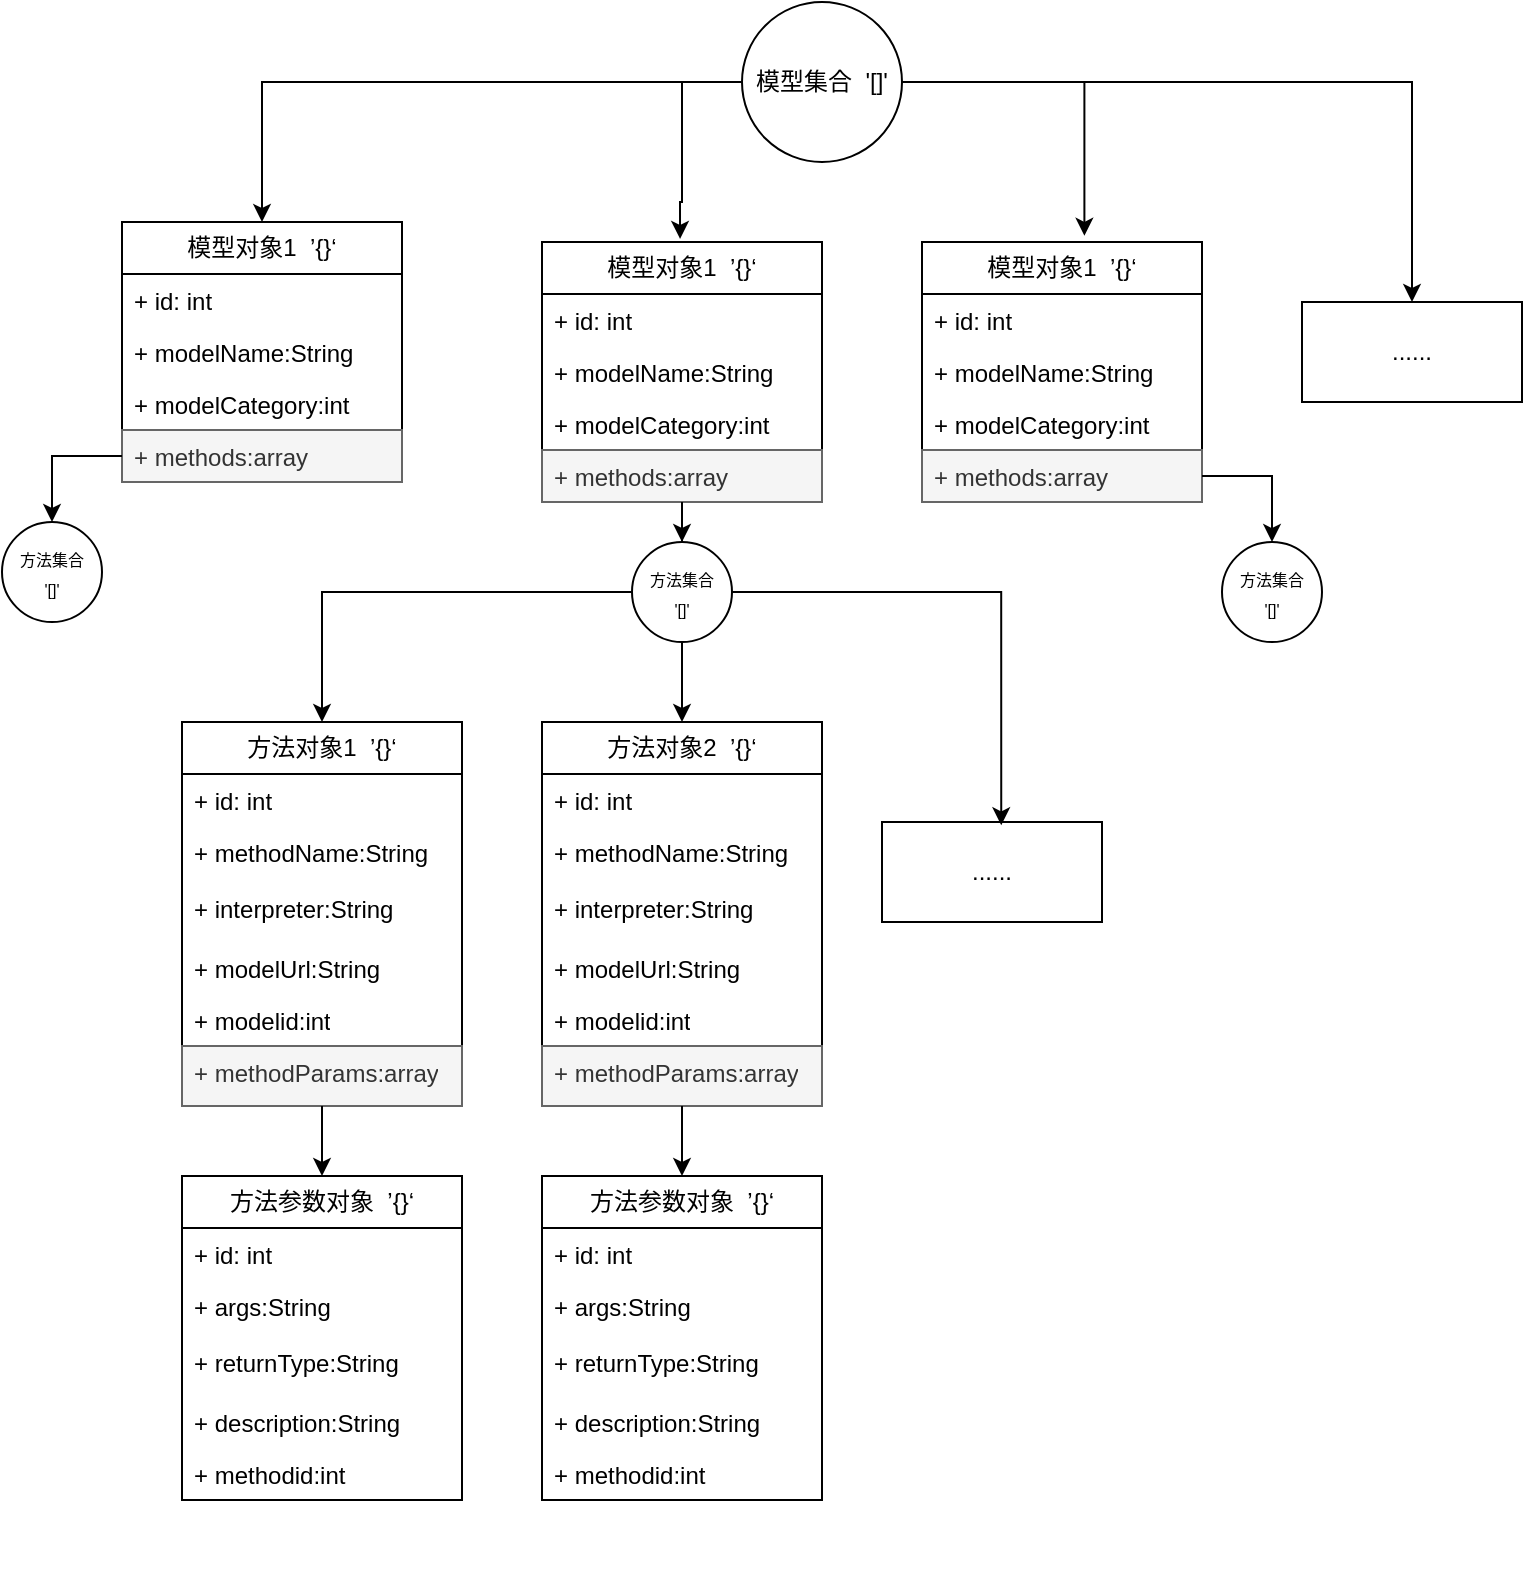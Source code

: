 <mxfile version="24.1.0" type="github">
  <diagram name="第 1 页" id="2eAgeC-R04hNYni1SeuB">
    <mxGraphModel dx="2718" dy="1548" grid="1" gridSize="10" guides="1" tooltips="1" connect="1" arrows="1" fold="1" page="1" pageScale="1" pageWidth="1169" pageHeight="827" math="0" shadow="0">
      <root>
        <mxCell id="0" />
        <mxCell id="1" parent="0" />
        <mxCell id="SbAz0DDFr4h_F-9t35oi-6" style="edgeStyle=orthogonalEdgeStyle;rounded=0;orthogonalLoop=1;jettySize=auto;html=1;entryX=0.5;entryY=0;entryDx=0;entryDy=0;exitX=0;exitY=0.5;exitDx=0;exitDy=0;" edge="1" parent="1" source="SbAz0DDFr4h_F-9t35oi-1" target="SbAz0DDFr4h_F-9t35oi-14">
          <mxGeometry relative="1" as="geometry">
            <mxPoint x="590.0" y="80.034" as="sourcePoint" />
            <mxPoint x="320.034" y="200" as="targetPoint" />
          </mxGeometry>
        </mxCell>
        <mxCell id="SbAz0DDFr4h_F-9t35oi-9" style="edgeStyle=orthogonalEdgeStyle;rounded=0;orthogonalLoop=1;jettySize=auto;html=1;entryX=0.5;entryY=0;entryDx=0;entryDy=0;" edge="1" parent="1" source="SbAz0DDFr4h_F-9t35oi-1" target="SbAz0DDFr4h_F-9t35oi-53">
          <mxGeometry relative="1" as="geometry">
            <mxPoint x="920" y="200" as="targetPoint" />
          </mxGeometry>
        </mxCell>
        <mxCell id="SbAz0DDFr4h_F-9t35oi-1" value="模型集合&amp;nbsp;&amp;nbsp;&lt;span style=&quot;background-color: initial;&quot;&gt;&#39;[]&#39;&lt;/span&gt;" style="ellipse;whiteSpace=wrap;html=1;aspect=fixed;" vertex="1" parent="1">
          <mxGeometry x="580" y="40" width="80" height="80" as="geometry" />
        </mxCell>
        <mxCell id="SbAz0DDFr4h_F-9t35oi-29" value="" style="group" vertex="1" connectable="0" parent="1">
          <mxGeometry x="270" y="150" width="140" height="150" as="geometry" />
        </mxCell>
        <mxCell id="SbAz0DDFr4h_F-9t35oi-14" value="模型对象1&amp;nbsp; ’{}‘" style="swimlane;fontStyle=0;childLayout=stackLayout;horizontal=1;startSize=26;fillColor=none;horizontalStack=0;resizeParent=1;resizeParentMax=0;resizeLast=0;collapsible=1;marginBottom=0;whiteSpace=wrap;html=1;" vertex="1" parent="SbAz0DDFr4h_F-9t35oi-29">
          <mxGeometry width="140" height="130" as="geometry">
            <mxRectangle width="120" height="30" as="alternateBounds" />
          </mxGeometry>
        </mxCell>
        <mxCell id="SbAz0DDFr4h_F-9t35oi-15" value="+ id: int" style="text;strokeColor=none;fillColor=none;align=left;verticalAlign=top;spacingLeft=4;spacingRight=4;overflow=hidden;rotatable=0;points=[[0,0.5],[1,0.5]];portConstraint=eastwest;whiteSpace=wrap;html=1;" vertex="1" parent="SbAz0DDFr4h_F-9t35oi-14">
          <mxGeometry y="26" width="140" height="26" as="geometry" />
        </mxCell>
        <mxCell id="SbAz0DDFr4h_F-9t35oi-16" value="+ modelName:String" style="text;strokeColor=none;fillColor=none;align=left;verticalAlign=top;spacingLeft=4;spacingRight=4;overflow=hidden;rotatable=0;points=[[0,0.5],[1,0.5]];portConstraint=eastwest;whiteSpace=wrap;html=1;" vertex="1" parent="SbAz0DDFr4h_F-9t35oi-14">
          <mxGeometry y="52" width="140" height="26" as="geometry" />
        </mxCell>
        <mxCell id="SbAz0DDFr4h_F-9t35oi-17" value="+ modelCategory:int" style="text;strokeColor=none;fillColor=none;align=left;verticalAlign=top;spacingLeft=4;spacingRight=4;overflow=hidden;rotatable=0;points=[[0,0.5],[1,0.5]];portConstraint=eastwest;whiteSpace=wrap;html=1;" vertex="1" parent="SbAz0DDFr4h_F-9t35oi-14">
          <mxGeometry y="78" width="140" height="52" as="geometry" />
        </mxCell>
        <mxCell id="SbAz0DDFr4h_F-9t35oi-23" value="+ methods:array" style="text;strokeColor=#666666;fillColor=#f5f5f5;align=left;verticalAlign=top;spacingLeft=4;spacingRight=4;overflow=hidden;rotatable=0;points=[[0,0.5],[1,0.5]];portConstraint=eastwest;whiteSpace=wrap;html=1;fontColor=#333333;" vertex="1" parent="SbAz0DDFr4h_F-9t35oi-29">
          <mxGeometry y="104" width="140" height="26" as="geometry" />
        </mxCell>
        <mxCell id="SbAz0DDFr4h_F-9t35oi-40" value="" style="group" vertex="1" connectable="0" parent="1">
          <mxGeometry x="480" y="160" width="140" height="150" as="geometry" />
        </mxCell>
        <mxCell id="SbAz0DDFr4h_F-9t35oi-41" value="模型对象1&amp;nbsp; ’{}‘" style="swimlane;fontStyle=0;childLayout=stackLayout;horizontal=1;startSize=26;fillColor=none;horizontalStack=0;resizeParent=1;resizeParentMax=0;resizeLast=0;collapsible=1;marginBottom=0;whiteSpace=wrap;html=1;" vertex="1" parent="SbAz0DDFr4h_F-9t35oi-40">
          <mxGeometry width="140" height="130" as="geometry" />
        </mxCell>
        <mxCell id="SbAz0DDFr4h_F-9t35oi-42" value="+ id: int" style="text;strokeColor=none;fillColor=none;align=left;verticalAlign=top;spacingLeft=4;spacingRight=4;overflow=hidden;rotatable=0;points=[[0,0.5],[1,0.5]];portConstraint=eastwest;whiteSpace=wrap;html=1;" vertex="1" parent="SbAz0DDFr4h_F-9t35oi-41">
          <mxGeometry y="26" width="140" height="26" as="geometry" />
        </mxCell>
        <mxCell id="SbAz0DDFr4h_F-9t35oi-43" value="+ modelName:String" style="text;strokeColor=none;fillColor=none;align=left;verticalAlign=top;spacingLeft=4;spacingRight=4;overflow=hidden;rotatable=0;points=[[0,0.5],[1,0.5]];portConstraint=eastwest;whiteSpace=wrap;html=1;" vertex="1" parent="SbAz0DDFr4h_F-9t35oi-41">
          <mxGeometry y="52" width="140" height="26" as="geometry" />
        </mxCell>
        <mxCell id="SbAz0DDFr4h_F-9t35oi-44" value="+ modelCategory:int" style="text;strokeColor=none;fillColor=none;align=left;verticalAlign=top;spacingLeft=4;spacingRight=4;overflow=hidden;rotatable=0;points=[[0,0.5],[1,0.5]];portConstraint=eastwest;whiteSpace=wrap;html=1;" vertex="1" parent="SbAz0DDFr4h_F-9t35oi-41">
          <mxGeometry y="78" width="140" height="52" as="geometry" />
        </mxCell>
        <mxCell id="SbAz0DDFr4h_F-9t35oi-45" value="+ methods:array" style="text;strokeColor=#666666;fillColor=#f5f5f5;align=left;verticalAlign=top;spacingLeft=4;spacingRight=4;overflow=hidden;rotatable=0;points=[[0,0.5],[1,0.5]];portConstraint=eastwest;whiteSpace=wrap;html=1;fontColor=#333333;" vertex="1" parent="SbAz0DDFr4h_F-9t35oi-40">
          <mxGeometry y="104" width="140" height="26" as="geometry" />
        </mxCell>
        <mxCell id="SbAz0DDFr4h_F-9t35oi-46" value="" style="group" vertex="1" connectable="0" parent="1">
          <mxGeometry x="670" y="160" width="140" height="150" as="geometry" />
        </mxCell>
        <mxCell id="SbAz0DDFr4h_F-9t35oi-47" value="模型对象1&amp;nbsp; ’{}‘" style="swimlane;fontStyle=0;childLayout=stackLayout;horizontal=1;startSize=26;fillColor=none;horizontalStack=0;resizeParent=1;resizeParentMax=0;resizeLast=0;collapsible=1;marginBottom=0;whiteSpace=wrap;html=1;" vertex="1" parent="SbAz0DDFr4h_F-9t35oi-46">
          <mxGeometry width="140" height="130" as="geometry" />
        </mxCell>
        <mxCell id="SbAz0DDFr4h_F-9t35oi-48" value="+ id: int" style="text;strokeColor=none;fillColor=none;align=left;verticalAlign=top;spacingLeft=4;spacingRight=4;overflow=hidden;rotatable=0;points=[[0,0.5],[1,0.5]];portConstraint=eastwest;whiteSpace=wrap;html=1;" vertex="1" parent="SbAz0DDFr4h_F-9t35oi-47">
          <mxGeometry y="26" width="140" height="26" as="geometry" />
        </mxCell>
        <mxCell id="SbAz0DDFr4h_F-9t35oi-49" value="+ modelName:String" style="text;strokeColor=none;fillColor=none;align=left;verticalAlign=top;spacingLeft=4;spacingRight=4;overflow=hidden;rotatable=0;points=[[0,0.5],[1,0.5]];portConstraint=eastwest;whiteSpace=wrap;html=1;" vertex="1" parent="SbAz0DDFr4h_F-9t35oi-47">
          <mxGeometry y="52" width="140" height="26" as="geometry" />
        </mxCell>
        <mxCell id="SbAz0DDFr4h_F-9t35oi-50" value="+ modelCategory:int" style="text;strokeColor=none;fillColor=none;align=left;verticalAlign=top;spacingLeft=4;spacingRight=4;overflow=hidden;rotatable=0;points=[[0,0.5],[1,0.5]];portConstraint=eastwest;whiteSpace=wrap;html=1;" vertex="1" parent="SbAz0DDFr4h_F-9t35oi-47">
          <mxGeometry y="78" width="140" height="52" as="geometry" />
        </mxCell>
        <mxCell id="SbAz0DDFr4h_F-9t35oi-51" value="+ methods:array" style="text;strokeColor=#666666;fillColor=#f5f5f5;align=left;verticalAlign=top;spacingLeft=4;spacingRight=4;overflow=hidden;rotatable=0;points=[[0,0.5],[1,0.5]];portConstraint=eastwest;whiteSpace=wrap;html=1;fontColor=#333333;" vertex="1" parent="SbAz0DDFr4h_F-9t35oi-46">
          <mxGeometry y="104" width="140" height="26" as="geometry" />
        </mxCell>
        <mxCell id="SbAz0DDFr4h_F-9t35oi-53" value="......" style="html=1;whiteSpace=wrap;" vertex="1" parent="1">
          <mxGeometry x="860" y="190" width="110" height="50" as="geometry" />
        </mxCell>
        <mxCell id="SbAz0DDFr4h_F-9t35oi-54" value="&lt;font style=&quot;font-size: 8px;&quot;&gt;方法集合&lt;/font&gt;&lt;div&gt;&lt;span style=&quot;font-size: 8px;&quot;&gt;&#39;[]&#39;&lt;/span&gt;&lt;/div&gt;" style="ellipse;whiteSpace=wrap;html=1;aspect=fixed;" vertex="1" parent="1">
          <mxGeometry x="210" y="300" width="50" height="50" as="geometry" />
        </mxCell>
        <mxCell id="SbAz0DDFr4h_F-9t35oi-69" style="edgeStyle=orthogonalEdgeStyle;rounded=0;orthogonalLoop=1;jettySize=auto;html=1;entryX=0.5;entryY=0;entryDx=0;entryDy=0;" edge="1" parent="1" source="SbAz0DDFr4h_F-9t35oi-55" target="SbAz0DDFr4h_F-9t35oi-62">
          <mxGeometry relative="1" as="geometry" />
        </mxCell>
        <mxCell id="SbAz0DDFr4h_F-9t35oi-78" style="edgeStyle=orthogonalEdgeStyle;rounded=0;orthogonalLoop=1;jettySize=auto;html=1;entryX=0.5;entryY=0;entryDx=0;entryDy=0;" edge="1" parent="1" source="SbAz0DDFr4h_F-9t35oi-55" target="SbAz0DDFr4h_F-9t35oi-71">
          <mxGeometry relative="1" as="geometry">
            <mxPoint x="550" y="350" as="sourcePoint" />
            <Array as="points">
              <mxPoint x="550" y="325" />
            </Array>
          </mxGeometry>
        </mxCell>
        <mxCell id="SbAz0DDFr4h_F-9t35oi-56" value="&lt;font style=&quot;font-size: 8px;&quot;&gt;方法集合&lt;/font&gt;&lt;div&gt;&lt;span style=&quot;font-size: 8px;&quot;&gt;&#39;[]&#39;&lt;/span&gt;&lt;/div&gt;" style="ellipse;whiteSpace=wrap;html=1;aspect=fixed;" vertex="1" parent="1">
          <mxGeometry x="820" y="310" width="50" height="50" as="geometry" />
        </mxCell>
        <mxCell id="SbAz0DDFr4h_F-9t35oi-58" style="edgeStyle=orthogonalEdgeStyle;rounded=0;orthogonalLoop=1;jettySize=auto;html=1;" edge="1" parent="1" source="SbAz0DDFr4h_F-9t35oi-23" target="SbAz0DDFr4h_F-9t35oi-54">
          <mxGeometry relative="1" as="geometry" />
        </mxCell>
        <mxCell id="SbAz0DDFr4h_F-9t35oi-60" style="edgeStyle=orthogonalEdgeStyle;rounded=0;orthogonalLoop=1;jettySize=auto;html=1;entryX=0.5;entryY=0;entryDx=0;entryDy=0;" edge="1" parent="1" source="SbAz0DDFr4h_F-9t35oi-51" target="SbAz0DDFr4h_F-9t35oi-56">
          <mxGeometry relative="1" as="geometry" />
        </mxCell>
        <mxCell id="SbAz0DDFr4h_F-9t35oi-61" value="" style="group" vertex="1" connectable="0" parent="1">
          <mxGeometry x="300" y="400" width="140" height="200" as="geometry" />
        </mxCell>
        <mxCell id="SbAz0DDFr4h_F-9t35oi-62" value="方法对象1&amp;nbsp; ’{}‘" style="swimlane;fontStyle=0;childLayout=stackLayout;horizontal=1;startSize=26;fillColor=none;horizontalStack=0;resizeParent=1;resizeParentMax=0;resizeLast=0;collapsible=1;marginBottom=0;whiteSpace=wrap;html=1;" vertex="1" parent="SbAz0DDFr4h_F-9t35oi-61">
          <mxGeometry width="140" height="192" as="geometry">
            <mxRectangle width="120" height="30" as="alternateBounds" />
          </mxGeometry>
        </mxCell>
        <mxCell id="SbAz0DDFr4h_F-9t35oi-63" value="+ id: int" style="text;strokeColor=none;fillColor=none;align=left;verticalAlign=top;spacingLeft=4;spacingRight=4;overflow=hidden;rotatable=0;points=[[0,0.5],[1,0.5]];portConstraint=eastwest;whiteSpace=wrap;html=1;" vertex="1" parent="SbAz0DDFr4h_F-9t35oi-62">
          <mxGeometry y="26" width="140" height="26" as="geometry" />
        </mxCell>
        <mxCell id="SbAz0DDFr4h_F-9t35oi-64" value="+ methodName:String&amp;nbsp;" style="text;strokeColor=none;fillColor=none;align=left;verticalAlign=top;spacingLeft=4;spacingRight=4;overflow=hidden;rotatable=0;points=[[0,0.5],[1,0.5]];portConstraint=eastwest;whiteSpace=wrap;html=1;" vertex="1" parent="SbAz0DDFr4h_F-9t35oi-62">
          <mxGeometry y="52" width="140" height="28" as="geometry" />
        </mxCell>
        <mxCell id="SbAz0DDFr4h_F-9t35oi-65" value="+ interpreter:String" style="text;strokeColor=none;fillColor=none;align=left;verticalAlign=top;spacingLeft=4;spacingRight=4;overflow=hidden;rotatable=0;points=[[0,0.5],[1,0.5]];portConstraint=eastwest;whiteSpace=wrap;html=1;" vertex="1" parent="SbAz0DDFr4h_F-9t35oi-62">
          <mxGeometry y="80" width="140" height="30" as="geometry" />
        </mxCell>
        <mxCell id="SbAz0DDFr4h_F-9t35oi-67" value="+ modelUrl:String" style="text;strokeColor=none;fillColor=none;align=left;verticalAlign=top;spacingLeft=4;spacingRight=4;overflow=hidden;rotatable=0;points=[[0,0.5],[1,0.5]];portConstraint=eastwest;whiteSpace=wrap;html=1;" vertex="1" parent="SbAz0DDFr4h_F-9t35oi-62">
          <mxGeometry y="110" width="140" height="26" as="geometry" />
        </mxCell>
        <mxCell id="SbAz0DDFr4h_F-9t35oi-68" value="+ modelid:int" style="text;strokeColor=none;fillColor=none;align=left;verticalAlign=top;spacingLeft=4;spacingRight=4;overflow=hidden;rotatable=0;points=[[0,0.5],[1,0.5]];portConstraint=eastwest;whiteSpace=wrap;html=1;" vertex="1" parent="SbAz0DDFr4h_F-9t35oi-62">
          <mxGeometry y="136" width="140" height="26" as="geometry" />
        </mxCell>
        <mxCell id="SbAz0DDFr4h_F-9t35oi-66" value="+ methodParams:array" style="text;strokeColor=#666666;fillColor=#f5f5f5;align=left;verticalAlign=top;spacingLeft=4;spacingRight=4;overflow=hidden;rotatable=0;points=[[0,0.5],[1,0.5]];portConstraint=eastwest;whiteSpace=wrap;html=1;fontColor=#333333;" vertex="1" parent="SbAz0DDFr4h_F-9t35oi-62">
          <mxGeometry y="162" width="140" height="30" as="geometry" />
        </mxCell>
        <mxCell id="SbAz0DDFr4h_F-9t35oi-70" value="" style="group" vertex="1" connectable="0" parent="1">
          <mxGeometry x="480" y="400" width="140" height="200" as="geometry" />
        </mxCell>
        <mxCell id="SbAz0DDFr4h_F-9t35oi-71" value="方法对象2&amp;nbsp; ’{}‘" style="swimlane;fontStyle=0;childLayout=stackLayout;horizontal=1;startSize=26;fillColor=none;horizontalStack=0;resizeParent=1;resizeParentMax=0;resizeLast=0;collapsible=1;marginBottom=0;whiteSpace=wrap;html=1;" vertex="1" parent="SbAz0DDFr4h_F-9t35oi-70">
          <mxGeometry width="140" height="192" as="geometry">
            <mxRectangle width="120" height="30" as="alternateBounds" />
          </mxGeometry>
        </mxCell>
        <mxCell id="SbAz0DDFr4h_F-9t35oi-72" value="+ id: int" style="text;strokeColor=none;fillColor=none;align=left;verticalAlign=top;spacingLeft=4;spacingRight=4;overflow=hidden;rotatable=0;points=[[0,0.5],[1,0.5]];portConstraint=eastwest;whiteSpace=wrap;html=1;" vertex="1" parent="SbAz0DDFr4h_F-9t35oi-71">
          <mxGeometry y="26" width="140" height="26" as="geometry" />
        </mxCell>
        <mxCell id="SbAz0DDFr4h_F-9t35oi-73" value="+ methodName:String&amp;nbsp;" style="text;strokeColor=none;fillColor=none;align=left;verticalAlign=top;spacingLeft=4;spacingRight=4;overflow=hidden;rotatable=0;points=[[0,0.5],[1,0.5]];portConstraint=eastwest;whiteSpace=wrap;html=1;" vertex="1" parent="SbAz0DDFr4h_F-9t35oi-71">
          <mxGeometry y="52" width="140" height="28" as="geometry" />
        </mxCell>
        <mxCell id="SbAz0DDFr4h_F-9t35oi-74" value="+ interpreter:String" style="text;strokeColor=none;fillColor=none;align=left;verticalAlign=top;spacingLeft=4;spacingRight=4;overflow=hidden;rotatable=0;points=[[0,0.5],[1,0.5]];portConstraint=eastwest;whiteSpace=wrap;html=1;" vertex="1" parent="SbAz0DDFr4h_F-9t35oi-71">
          <mxGeometry y="80" width="140" height="30" as="geometry" />
        </mxCell>
        <mxCell id="SbAz0DDFr4h_F-9t35oi-75" value="+ modelUrl:String" style="text;strokeColor=none;fillColor=none;align=left;verticalAlign=top;spacingLeft=4;spacingRight=4;overflow=hidden;rotatable=0;points=[[0,0.5],[1,0.5]];portConstraint=eastwest;whiteSpace=wrap;html=1;" vertex="1" parent="SbAz0DDFr4h_F-9t35oi-71">
          <mxGeometry y="110" width="140" height="26" as="geometry" />
        </mxCell>
        <mxCell id="SbAz0DDFr4h_F-9t35oi-76" value="+ modelid:int" style="text;strokeColor=none;fillColor=none;align=left;verticalAlign=top;spacingLeft=4;spacingRight=4;overflow=hidden;rotatable=0;points=[[0,0.5],[1,0.5]];portConstraint=eastwest;whiteSpace=wrap;html=1;" vertex="1" parent="SbAz0DDFr4h_F-9t35oi-71">
          <mxGeometry y="136" width="140" height="26" as="geometry" />
        </mxCell>
        <mxCell id="SbAz0DDFr4h_F-9t35oi-77" value="+ methodParams:array" style="text;strokeColor=#666666;fillColor=#f5f5f5;align=left;verticalAlign=top;spacingLeft=4;spacingRight=4;overflow=hidden;rotatable=0;points=[[0,0.5],[1,0.5]];portConstraint=eastwest;whiteSpace=wrap;html=1;fontColor=#333333;" vertex="1" parent="SbAz0DDFr4h_F-9t35oi-71">
          <mxGeometry y="162" width="140" height="30" as="geometry" />
        </mxCell>
        <mxCell id="SbAz0DDFr4h_F-9t35oi-79" value="......" style="html=1;whiteSpace=wrap;" vertex="1" parent="1">
          <mxGeometry x="650" y="450" width="110" height="50" as="geometry" />
        </mxCell>
        <mxCell id="SbAz0DDFr4h_F-9t35oi-80" style="edgeStyle=orthogonalEdgeStyle;rounded=0;orthogonalLoop=1;jettySize=auto;html=1;entryX=0.542;entryY=0.033;entryDx=0;entryDy=0;entryPerimeter=0;" edge="1" parent="1" source="SbAz0DDFr4h_F-9t35oi-55" target="SbAz0DDFr4h_F-9t35oi-79">
          <mxGeometry relative="1" as="geometry" />
        </mxCell>
        <mxCell id="SbAz0DDFr4h_F-9t35oi-82" value="" style="group" vertex="1" connectable="0" parent="1">
          <mxGeometry x="300" y="627" width="140" height="200" as="geometry" />
        </mxCell>
        <mxCell id="SbAz0DDFr4h_F-9t35oi-83" value="方法参数对象&amp;nbsp; ’{}‘" style="swimlane;fontStyle=0;childLayout=stackLayout;horizontal=1;startSize=26;fillColor=none;horizontalStack=0;resizeParent=1;resizeParentMax=0;resizeLast=0;collapsible=1;marginBottom=0;whiteSpace=wrap;html=1;" vertex="1" parent="SbAz0DDFr4h_F-9t35oi-82">
          <mxGeometry width="140" height="162" as="geometry">
            <mxRectangle width="120" height="30" as="alternateBounds" />
          </mxGeometry>
        </mxCell>
        <mxCell id="SbAz0DDFr4h_F-9t35oi-84" value="+ id: int" style="text;strokeColor=none;fillColor=none;align=left;verticalAlign=top;spacingLeft=4;spacingRight=4;overflow=hidden;rotatable=0;points=[[0,0.5],[1,0.5]];portConstraint=eastwest;whiteSpace=wrap;html=1;" vertex="1" parent="SbAz0DDFr4h_F-9t35oi-83">
          <mxGeometry y="26" width="140" height="26" as="geometry" />
        </mxCell>
        <mxCell id="SbAz0DDFr4h_F-9t35oi-85" value="+ args:String" style="text;strokeColor=none;fillColor=none;align=left;verticalAlign=top;spacingLeft=4;spacingRight=4;overflow=hidden;rotatable=0;points=[[0,0.5],[1,0.5]];portConstraint=eastwest;whiteSpace=wrap;html=1;" vertex="1" parent="SbAz0DDFr4h_F-9t35oi-83">
          <mxGeometry y="52" width="140" height="28" as="geometry" />
        </mxCell>
        <mxCell id="SbAz0DDFr4h_F-9t35oi-86" value="+&amp;nbsp;returnType:String" style="text;strokeColor=none;fillColor=none;align=left;verticalAlign=top;spacingLeft=4;spacingRight=4;overflow=hidden;rotatable=0;points=[[0,0.5],[1,0.5]];portConstraint=eastwest;whiteSpace=wrap;html=1;" vertex="1" parent="SbAz0DDFr4h_F-9t35oi-83">
          <mxGeometry y="80" width="140" height="30" as="geometry" />
        </mxCell>
        <mxCell id="SbAz0DDFr4h_F-9t35oi-87" value="+ description:String" style="text;strokeColor=none;fillColor=none;align=left;verticalAlign=top;spacingLeft=4;spacingRight=4;overflow=hidden;rotatable=0;points=[[0,0.5],[1,0.5]];portConstraint=eastwest;whiteSpace=wrap;html=1;" vertex="1" parent="SbAz0DDFr4h_F-9t35oi-83">
          <mxGeometry y="110" width="140" height="26" as="geometry" />
        </mxCell>
        <mxCell id="SbAz0DDFr4h_F-9t35oi-88" value="+ methodid:int" style="text;strokeColor=none;fillColor=none;align=left;verticalAlign=top;spacingLeft=4;spacingRight=4;overflow=hidden;rotatable=0;points=[[0,0.5],[1,0.5]];portConstraint=eastwest;whiteSpace=wrap;html=1;" vertex="1" parent="SbAz0DDFr4h_F-9t35oi-83">
          <mxGeometry y="136" width="140" height="26" as="geometry" />
        </mxCell>
        <mxCell id="SbAz0DDFr4h_F-9t35oi-90" style="edgeStyle=orthogonalEdgeStyle;rounded=0;orthogonalLoop=1;jettySize=auto;html=1;entryX=0.5;entryY=0;entryDx=0;entryDy=0;" edge="1" parent="1" source="SbAz0DDFr4h_F-9t35oi-62" target="SbAz0DDFr4h_F-9t35oi-83">
          <mxGeometry relative="1" as="geometry" />
        </mxCell>
        <mxCell id="SbAz0DDFr4h_F-9t35oi-91" style="edgeStyle=orthogonalEdgeStyle;rounded=0;orthogonalLoop=1;jettySize=auto;html=1;" edge="1" parent="1" source="SbAz0DDFr4h_F-9t35oi-41" target="SbAz0DDFr4h_F-9t35oi-55">
          <mxGeometry relative="1" as="geometry" />
        </mxCell>
        <mxCell id="SbAz0DDFr4h_F-9t35oi-55" value="&lt;font style=&quot;font-size: 8px;&quot;&gt;方法集合&lt;/font&gt;&lt;div&gt;&lt;span style=&quot;font-size: 8px;&quot;&gt;&#39;[]&#39;&lt;/span&gt;&lt;/div&gt;" style="ellipse;whiteSpace=wrap;html=1;aspect=fixed;" vertex="1" parent="1">
          <mxGeometry x="525" y="310" width="50" height="50" as="geometry" />
        </mxCell>
        <mxCell id="SbAz0DDFr4h_F-9t35oi-93" value="" style="group" vertex="1" connectable="0" parent="1">
          <mxGeometry x="480" y="627" width="140" height="200" as="geometry" />
        </mxCell>
        <mxCell id="SbAz0DDFr4h_F-9t35oi-94" value="方法参数对象&amp;nbsp; ’{}‘" style="swimlane;fontStyle=0;childLayout=stackLayout;horizontal=1;startSize=26;fillColor=none;horizontalStack=0;resizeParent=1;resizeParentMax=0;resizeLast=0;collapsible=1;marginBottom=0;whiteSpace=wrap;html=1;" vertex="1" parent="SbAz0DDFr4h_F-9t35oi-93">
          <mxGeometry width="140" height="162" as="geometry">
            <mxRectangle width="120" height="30" as="alternateBounds" />
          </mxGeometry>
        </mxCell>
        <mxCell id="SbAz0DDFr4h_F-9t35oi-95" value="+ id: int" style="text;strokeColor=none;fillColor=none;align=left;verticalAlign=top;spacingLeft=4;spacingRight=4;overflow=hidden;rotatable=0;points=[[0,0.5],[1,0.5]];portConstraint=eastwest;whiteSpace=wrap;html=1;" vertex="1" parent="SbAz0DDFr4h_F-9t35oi-94">
          <mxGeometry y="26" width="140" height="26" as="geometry" />
        </mxCell>
        <mxCell id="SbAz0DDFr4h_F-9t35oi-96" value="+ args:String" style="text;strokeColor=none;fillColor=none;align=left;verticalAlign=top;spacingLeft=4;spacingRight=4;overflow=hidden;rotatable=0;points=[[0,0.5],[1,0.5]];portConstraint=eastwest;whiteSpace=wrap;html=1;" vertex="1" parent="SbAz0DDFr4h_F-9t35oi-94">
          <mxGeometry y="52" width="140" height="28" as="geometry" />
        </mxCell>
        <mxCell id="SbAz0DDFr4h_F-9t35oi-97" value="+&amp;nbsp;returnType:String" style="text;strokeColor=none;fillColor=none;align=left;verticalAlign=top;spacingLeft=4;spacingRight=4;overflow=hidden;rotatable=0;points=[[0,0.5],[1,0.5]];portConstraint=eastwest;whiteSpace=wrap;html=1;" vertex="1" parent="SbAz0DDFr4h_F-9t35oi-94">
          <mxGeometry y="80" width="140" height="30" as="geometry" />
        </mxCell>
        <mxCell id="SbAz0DDFr4h_F-9t35oi-98" value="+ description:String" style="text;strokeColor=none;fillColor=none;align=left;verticalAlign=top;spacingLeft=4;spacingRight=4;overflow=hidden;rotatable=0;points=[[0,0.5],[1,0.5]];portConstraint=eastwest;whiteSpace=wrap;html=1;" vertex="1" parent="SbAz0DDFr4h_F-9t35oi-94">
          <mxGeometry y="110" width="140" height="26" as="geometry" />
        </mxCell>
        <mxCell id="SbAz0DDFr4h_F-9t35oi-99" value="+ methodid:int" style="text;strokeColor=none;fillColor=none;align=left;verticalAlign=top;spacingLeft=4;spacingRight=4;overflow=hidden;rotatable=0;points=[[0,0.5],[1,0.5]];portConstraint=eastwest;whiteSpace=wrap;html=1;" vertex="1" parent="SbAz0DDFr4h_F-9t35oi-94">
          <mxGeometry y="136" width="140" height="26" as="geometry" />
        </mxCell>
        <mxCell id="SbAz0DDFr4h_F-9t35oi-100" style="edgeStyle=orthogonalEdgeStyle;rounded=0;orthogonalLoop=1;jettySize=auto;html=1;entryX=0.5;entryY=0;entryDx=0;entryDy=0;" edge="1" parent="1" source="SbAz0DDFr4h_F-9t35oi-71" target="SbAz0DDFr4h_F-9t35oi-94">
          <mxGeometry relative="1" as="geometry" />
        </mxCell>
        <mxCell id="SbAz0DDFr4h_F-9t35oi-101" style="edgeStyle=orthogonalEdgeStyle;rounded=0;orthogonalLoop=1;jettySize=auto;html=1;entryX=0.493;entryY=-0.012;entryDx=0;entryDy=0;entryPerimeter=0;" edge="1" parent="1" source="SbAz0DDFr4h_F-9t35oi-1" target="SbAz0DDFr4h_F-9t35oi-41">
          <mxGeometry relative="1" as="geometry">
            <Array as="points">
              <mxPoint x="550" y="80" />
              <mxPoint x="550" y="140" />
              <mxPoint x="549" y="140" />
            </Array>
          </mxGeometry>
        </mxCell>
        <mxCell id="SbAz0DDFr4h_F-9t35oi-102" style="edgeStyle=orthogonalEdgeStyle;rounded=0;orthogonalLoop=1;jettySize=auto;html=1;entryX=0.58;entryY=-0.024;entryDx=0;entryDy=0;entryPerimeter=0;" edge="1" parent="1" source="SbAz0DDFr4h_F-9t35oi-1" target="SbAz0DDFr4h_F-9t35oi-47">
          <mxGeometry relative="1" as="geometry" />
        </mxCell>
      </root>
    </mxGraphModel>
  </diagram>
</mxfile>
